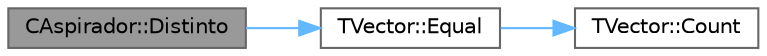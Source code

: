 digraph "CAspirador::Distinto"
{
 // LATEX_PDF_SIZE
  bgcolor="transparent";
  edge [fontname=Helvetica,fontsize=10,labelfontname=Helvetica,labelfontsize=10];
  node [fontname=Helvetica,fontsize=10,shape=box,height=0.2,width=0.4];
  rankdir="LR";
  Node1 [id="Node000001",label="CAspirador::Distinto",height=0.2,width=0.4,color="gray40", fillcolor="grey60", style="filled", fontcolor="black",tooltip="Verifica se o estado actual distinto do fornecido."];
  Node1 -> Node2 [id="edge3_Node000001_Node000002",color="steelblue1",style="solid",tooltip=" "];
  Node2 [id="Node000002",label="TVector::Equal",height=0.2,width=0.4,color="grey40", fillcolor="white", style="filled",URL="$classTVector.html#a192a9255de9926fd252d028871d16f8f",tooltip="Verifica se dois vetores-conjunto são iguais."];
  Node2 -> Node3 [id="edge4_Node000002_Node000003",color="steelblue1",style="solid",tooltip=" "];
  Node3 [id="Node000003",label="TVector::Count",height=0.2,width=0.4,color="grey40", fillcolor="white", style="filled",URL="$classTVector.html#ac3c744d84543ca6e32859eb7dfccfeef",tooltip=" "];
}
